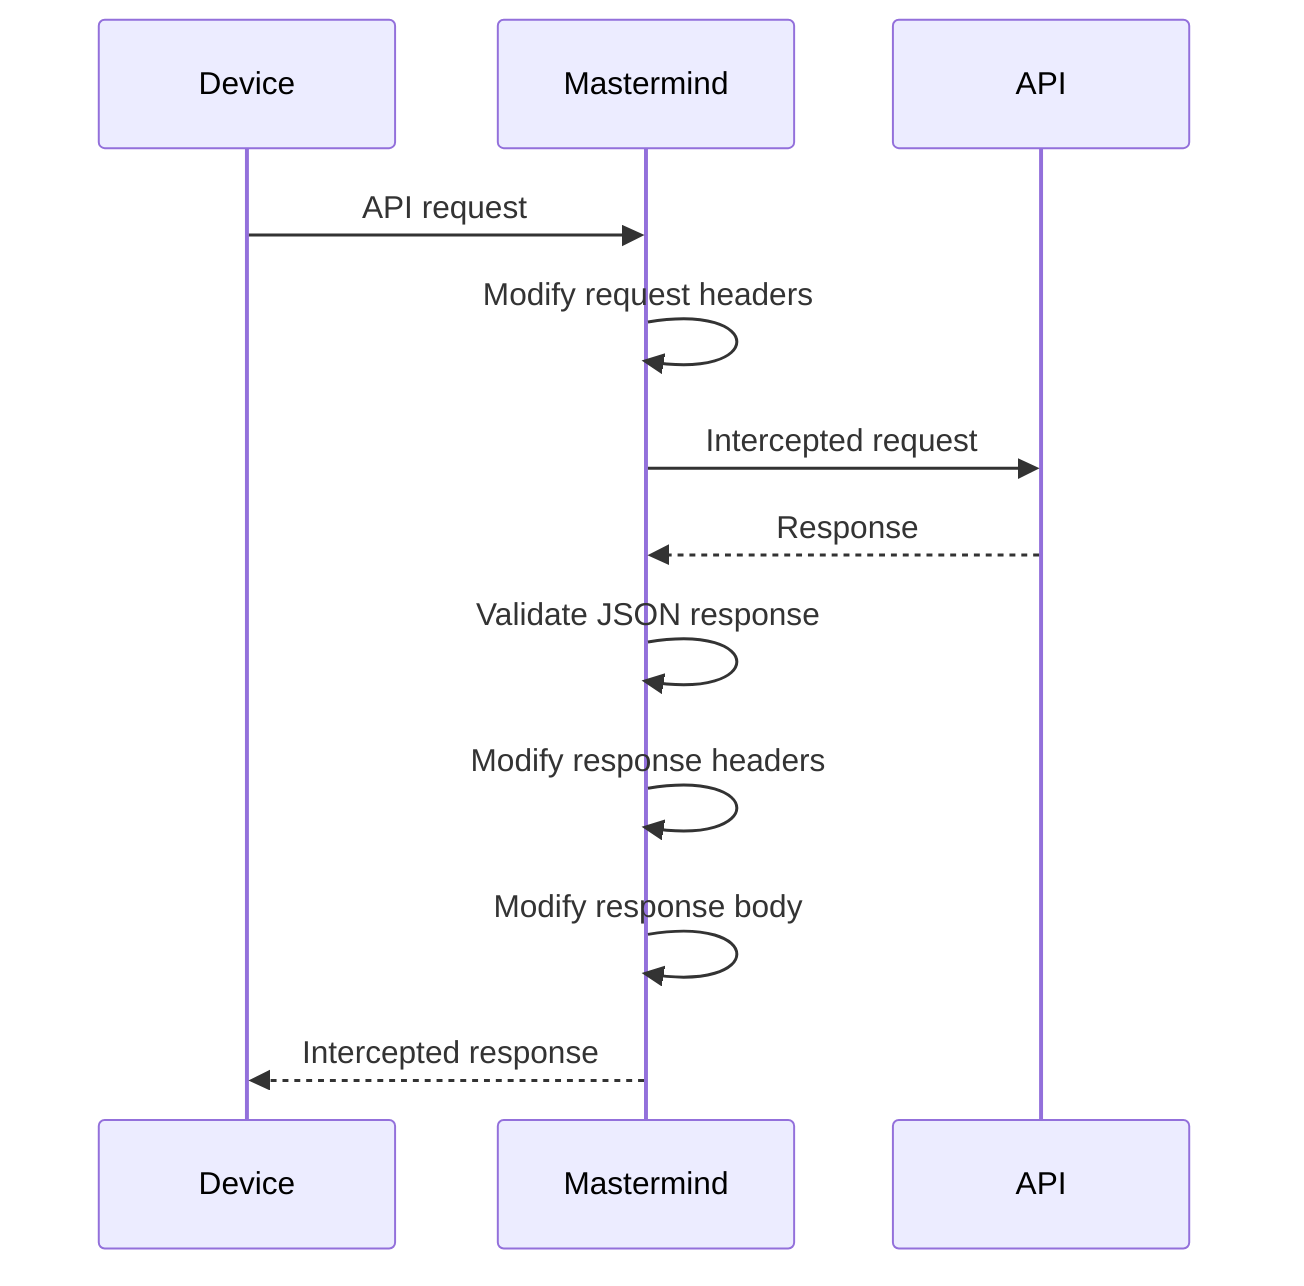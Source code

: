sequenceDiagram
  participant Device
  participant Mastermind
  participant API

  Device->>Mastermind: API request
  Mastermind->>Mastermind: Modify request headers
  Mastermind->>API: Intercepted request
  API-->>Mastermind: Response
  Mastermind->>Mastermind: Validate JSON response
  Mastermind->>Mastermind: Modify response headers
  Mastermind->>Mastermind: Modify response body
  Mastermind-->>Device: Intercepted response